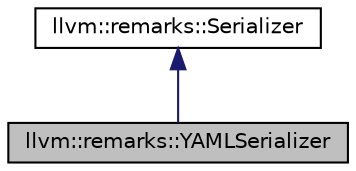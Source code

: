 digraph "llvm::remarks::YAMLSerializer"
{
 // LATEX_PDF_SIZE
  bgcolor="transparent";
  edge [fontname="Helvetica",fontsize="10",labelfontname="Helvetica",labelfontsize="10"];
  node [fontname="Helvetica",fontsize="10",shape="box"];
  Node1 [label="llvm::remarks::YAMLSerializer",height=0.2,width=0.4,color="black", fillcolor="grey75", style="filled", fontcolor="black",tooltip="Serialize the remarks to YAML."];
  Node2 -> Node1 [dir="back",color="midnightblue",fontsize="10",style="solid",fontname="Helvetica"];
  Node2 [label="llvm::remarks::Serializer",height=0.2,width=0.4,color="black",URL="$structllvm_1_1remarks_1_1Serializer.html",tooltip="This is the base class for a remark serializer."];
}
